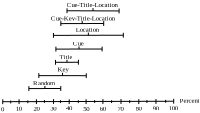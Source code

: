 <?xml version="1.0" encoding="UTF-8"?>
<dia:diagram xmlns:dia="http://www.lysator.liu.se/~alla/dia/">
  <dia:layer name="Background" visible="true" active="true">
    <dia:object type="Standard - Text" version="1" id="O0">
      <dia:attribute name="obj_pos">
        <dia:point val="4.951,0.439"/>
      </dia:attribute>
      <dia:attribute name="obj_bb">
        <dia:rectangle val="4.951,0.136;7.559,0.514"/>
      </dia:attribute>
      <dia:attribute name="text">
        <dia:composite type="text">
          <dia:attribute name="string">
            <dia:string>#Cue-Title-Location#</dia:string>
          </dia:attribute>
          <dia:attribute name="font">
            <dia:font family="Times New Roman" style="0" name="Times-Roman"/>
          </dia:attribute>
          <dia:attribute name="height">
            <dia:real val="0.423"/>
          </dia:attribute>
          <dia:attribute name="pos">
            <dia:point val="4.951,0.439"/>
          </dia:attribute>
          <dia:attribute name="color">
            <dia:color val="#000000"/>
          </dia:attribute>
          <dia:attribute name="alignment">
            <dia:enum val="0"/>
          </dia:attribute>
        </dia:composite>
      </dia:attribute>
      <dia:attribute name="valign">
        <dia:enum val="3"/>
      </dia:attribute>
    </dia:object>
    <dia:object type="Standard - Line" version="0" id="O1">
      <dia:attribute name="obj_pos">
        <dia:point val="4.975,0.624"/>
      </dia:attribute>
      <dia:attribute name="obj_bb">
        <dia:rectangle val="4.96,0.608;7.595,0.649"/>
      </dia:attribute>
      <dia:attribute name="conn_endpoints">
        <dia:point val="4.975,0.624"/>
        <dia:point val="7.58,0.634"/>
      </dia:attribute>
      <dia:attribute name="numcp">
        <dia:int val="1"/>
      </dia:attribute>
      <dia:attribute name="line_width">
        <dia:real val="0.03"/>
      </dia:attribute>
      <dia:connections>
        <dia:connection handle="0" to="O3" connection="0"/>
        <dia:connection handle="1" to="O2" connection="0"/>
      </dia:connections>
    </dia:object>
    <dia:object type="Standard - Line" version="0" id="O2">
      <dia:attribute name="obj_pos">
        <dia:point val="7.581,0.513"/>
      </dia:attribute>
      <dia:attribute name="obj_bb">
        <dia:rectangle val="7.563,0.498;7.596,0.77"/>
      </dia:attribute>
      <dia:attribute name="conn_endpoints">
        <dia:point val="7.581,0.513"/>
        <dia:point val="7.579,0.755"/>
      </dia:attribute>
      <dia:attribute name="numcp">
        <dia:int val="1"/>
      </dia:attribute>
      <dia:attribute name="line_width">
        <dia:real val="0.03"/>
      </dia:attribute>
    </dia:object>
    <dia:object type="Standard - Line" version="0" id="O3">
      <dia:attribute name="obj_pos">
        <dia:point val="4.977,0.503"/>
      </dia:attribute>
      <dia:attribute name="obj_bb">
        <dia:rectangle val="4.959,0.488;4.992,0.759"/>
      </dia:attribute>
      <dia:attribute name="conn_endpoints">
        <dia:point val="4.977,0.503"/>
        <dia:point val="4.974,0.744"/>
      </dia:attribute>
      <dia:attribute name="numcp">
        <dia:int val="1"/>
      </dia:attribute>
      <dia:attribute name="line_width">
        <dia:real val="0.03"/>
      </dia:attribute>
    </dia:object>
    <dia:object type="Standard - Line" version="0" id="O4">
      <dia:attribute name="obj_pos">
        <dia:point val="6.273,0.491"/>
      </dia:attribute>
      <dia:attribute name="obj_bb">
        <dia:rectangle val="6.257,0.475;6.293,0.644"/>
      </dia:attribute>
      <dia:attribute name="conn_endpoints">
        <dia:point val="6.273,0.491"/>
        <dia:point val="6.278,0.629"/>
      </dia:attribute>
      <dia:attribute name="numcp">
        <dia:int val="1"/>
      </dia:attribute>
      <dia:attribute name="line_width">
        <dia:real val="0.03"/>
      </dia:attribute>
      <dia:connections>
        <dia:connection handle="1" to="O1" connection="0"/>
      </dia:connections>
    </dia:object>
    <dia:object type="Standard - Line" version="0" id="O5">
      <dia:attribute name="obj_pos">
        <dia:point val="4.667,1.267"/>
      </dia:attribute>
      <dia:attribute name="obj_bb">
        <dia:rectangle val="4.652,1.246;6.824,1.282"/>
      </dia:attribute>
      <dia:attribute name="conn_endpoints">
        <dia:point val="4.667,1.267"/>
        <dia:point val="6.809,1.261"/>
      </dia:attribute>
      <dia:attribute name="numcp">
        <dia:int val="1"/>
      </dia:attribute>
      <dia:attribute name="line_width">
        <dia:real val="0.03"/>
      </dia:attribute>
      <dia:connections>
        <dia:connection handle="0" to="O7" connection="0"/>
        <dia:connection handle="1" to="O6" connection="0"/>
      </dia:connections>
    </dia:object>
    <dia:object type="Standard - Line" version="0" id="O6">
      <dia:attribute name="obj_pos">
        <dia:point val="6.811,1.14"/>
      </dia:attribute>
      <dia:attribute name="obj_bb">
        <dia:rectangle val="6.793,1.125;6.826,1.397"/>
      </dia:attribute>
      <dia:attribute name="conn_endpoints">
        <dia:point val="6.811,1.14"/>
        <dia:point val="6.808,1.382"/>
      </dia:attribute>
      <dia:attribute name="numcp">
        <dia:int val="1"/>
      </dia:attribute>
      <dia:attribute name="line_width">
        <dia:real val="0.03"/>
      </dia:attribute>
    </dia:object>
    <dia:object type="Standard - Line" version="0" id="O7">
      <dia:attribute name="obj_pos">
        <dia:point val="4.668,1.146"/>
      </dia:attribute>
      <dia:attribute name="obj_bb">
        <dia:rectangle val="4.651,1.131;4.683,1.403"/>
      </dia:attribute>
      <dia:attribute name="conn_endpoints">
        <dia:point val="4.668,1.146"/>
        <dia:point val="4.666,1.387"/>
      </dia:attribute>
      <dia:attribute name="numcp">
        <dia:int val="1"/>
      </dia:attribute>
      <dia:attribute name="line_width">
        <dia:real val="0.03"/>
      </dia:attribute>
    </dia:object>
    <dia:object type="Standard - Line" version="0" id="O8">
      <dia:attribute name="obj_pos">
        <dia:point val="5.732,1.133"/>
      </dia:attribute>
      <dia:attribute name="obj_bb">
        <dia:rectangle val="5.717,1.117;5.754,1.279"/>
      </dia:attribute>
      <dia:attribute name="conn_endpoints">
        <dia:point val="5.732,1.133"/>
        <dia:point val="5.738,1.264"/>
      </dia:attribute>
      <dia:attribute name="numcp">
        <dia:int val="1"/>
      </dia:attribute>
      <dia:attribute name="line_width">
        <dia:real val="0.03"/>
      </dia:attribute>
      <dia:connections>
        <dia:connection handle="1" to="O5" connection="0"/>
      </dia:connections>
    </dia:object>
    <dia:object type="Standard - Line" version="0" id="O9">
      <dia:attribute name="obj_pos">
        <dia:point val="4.298,1.855"/>
      </dia:attribute>
      <dia:attribute name="obj_bb">
        <dia:rectangle val="4.283,1.832;7.806,1.87"/>
      </dia:attribute>
      <dia:attribute name="conn_endpoints">
        <dia:point val="4.298,1.855"/>
        <dia:point val="7.791,1.847"/>
      </dia:attribute>
      <dia:attribute name="numcp">
        <dia:int val="1"/>
      </dia:attribute>
      <dia:attribute name="line_width">
        <dia:real val="0.03"/>
      </dia:attribute>
      <dia:connections>
        <dia:connection handle="0" to="O11" connection="0"/>
        <dia:connection handle="1" to="O10" connection="0"/>
      </dia:connections>
    </dia:object>
    <dia:object type="Standard - Line" version="0" id="O10">
      <dia:attribute name="obj_pos">
        <dia:point val="7.792,1.726"/>
      </dia:attribute>
      <dia:attribute name="obj_bb">
        <dia:rectangle val="7.774,1.711;7.807,1.983"/>
      </dia:attribute>
      <dia:attribute name="conn_endpoints">
        <dia:point val="7.792,1.726"/>
        <dia:point val="7.789,1.968"/>
      </dia:attribute>
      <dia:attribute name="numcp">
        <dia:int val="1"/>
      </dia:attribute>
      <dia:attribute name="line_width">
        <dia:real val="0.03"/>
      </dia:attribute>
    </dia:object>
    <dia:object type="Standard - Line" version="0" id="O11">
      <dia:attribute name="obj_pos">
        <dia:point val="4.299,1.735"/>
      </dia:attribute>
      <dia:attribute name="obj_bb">
        <dia:rectangle val="4.282,1.719;4.315,1.991"/>
      </dia:attribute>
      <dia:attribute name="conn_endpoints">
        <dia:point val="4.299,1.735"/>
        <dia:point val="4.297,1.976"/>
      </dia:attribute>
      <dia:attribute name="numcp">
        <dia:int val="1"/>
      </dia:attribute>
      <dia:attribute name="line_width">
        <dia:real val="0.03"/>
      </dia:attribute>
    </dia:object>
    <dia:object type="Standard - Line" version="0" id="O12">
      <dia:attribute name="obj_pos">
        <dia:point val="6.041,1.718"/>
      </dia:attribute>
      <dia:attribute name="obj_bb">
        <dia:rectangle val="6.026,1.702;6.06,1.866"/>
      </dia:attribute>
      <dia:attribute name="conn_endpoints">
        <dia:point val="6.041,1.718"/>
        <dia:point val="6.044,1.851"/>
      </dia:attribute>
      <dia:attribute name="numcp">
        <dia:int val="1"/>
      </dia:attribute>
      <dia:attribute name="line_width">
        <dia:real val="0.03"/>
      </dia:attribute>
      <dia:connections>
        <dia:connection handle="1" to="O9" connection="0"/>
      </dia:connections>
    </dia:object>
    <dia:object type="Standard - Line" version="0" id="O13">
      <dia:attribute name="obj_pos">
        <dia:point val="4.42,2.541"/>
      </dia:attribute>
      <dia:attribute name="obj_bb">
        <dia:rectangle val="4.405,2.522;6.745,2.556"/>
      </dia:attribute>
      <dia:attribute name="conn_endpoints">
        <dia:point val="4.42,2.541"/>
        <dia:point val="6.73,2.537"/>
      </dia:attribute>
      <dia:attribute name="numcp">
        <dia:int val="1"/>
      </dia:attribute>
      <dia:attribute name="line_width">
        <dia:real val="0.03"/>
      </dia:attribute>
      <dia:connections>
        <dia:connection handle="0" to="O15" connection="0"/>
        <dia:connection handle="1" to="O14" connection="0"/>
      </dia:connections>
    </dia:object>
    <dia:object type="Standard - Line" version="0" id="O14">
      <dia:attribute name="obj_pos">
        <dia:point val="6.731,2.416"/>
      </dia:attribute>
      <dia:attribute name="obj_bb">
        <dia:rectangle val="6.714,2.401;6.746,2.673"/>
      </dia:attribute>
      <dia:attribute name="conn_endpoints">
        <dia:point val="6.731,2.416"/>
        <dia:point val="6.729,2.658"/>
      </dia:attribute>
      <dia:attribute name="numcp">
        <dia:int val="1"/>
      </dia:attribute>
      <dia:attribute name="line_width">
        <dia:real val="0.03"/>
      </dia:attribute>
    </dia:object>
    <dia:object type="Standard - Line" version="0" id="O15">
      <dia:attribute name="obj_pos">
        <dia:point val="4.421,2.421"/>
      </dia:attribute>
      <dia:attribute name="obj_bb">
        <dia:rectangle val="4.403,2.405;4.436,2.677"/>
      </dia:attribute>
      <dia:attribute name="conn_endpoints">
        <dia:point val="4.421,2.421"/>
        <dia:point val="4.419,2.662"/>
      </dia:attribute>
      <dia:attribute name="numcp">
        <dia:int val="1"/>
      </dia:attribute>
      <dia:attribute name="line_width">
        <dia:real val="0.03"/>
      </dia:attribute>
    </dia:object>
    <dia:object type="Standard - Line" version="0" id="O16">
      <dia:attribute name="obj_pos">
        <dia:point val="5.574,2.41"/>
      </dia:attribute>
      <dia:attribute name="obj_bb">
        <dia:rectangle val="5.559,2.395;5.59,2.554"/>
      </dia:attribute>
      <dia:attribute name="conn_endpoints">
        <dia:point val="5.574,2.41"/>
        <dia:point val="5.575,2.539"/>
      </dia:attribute>
      <dia:attribute name="numcp">
        <dia:int val="1"/>
      </dia:attribute>
      <dia:attribute name="line_width">
        <dia:real val="0.03"/>
      </dia:attribute>
      <dia:connections>
        <dia:connection handle="1" to="O13" connection="0"/>
      </dia:connections>
    </dia:object>
    <dia:object type="Standard - Line" version="0" id="O17">
      <dia:attribute name="obj_pos">
        <dia:point val="4.4,3.203"/>
      </dia:attribute>
      <dia:attribute name="obj_bb">
        <dia:rectangle val="4.385,3.184;5.56,3.218"/>
      </dia:attribute>
      <dia:attribute name="conn_endpoints">
        <dia:point val="4.4,3.203"/>
        <dia:point val="5.545,3.199"/>
      </dia:attribute>
      <dia:attribute name="numcp">
        <dia:int val="1"/>
      </dia:attribute>
      <dia:attribute name="line_width">
        <dia:real val="0.03"/>
      </dia:attribute>
      <dia:connections>
        <dia:connection handle="0" to="O19" connection="0"/>
        <dia:connection handle="1" to="O18" connection="0"/>
      </dia:connections>
    </dia:object>
    <dia:object type="Standard - Line" version="0" id="O18">
      <dia:attribute name="obj_pos">
        <dia:point val="5.546,3.078"/>
      </dia:attribute>
      <dia:attribute name="obj_bb">
        <dia:rectangle val="5.529,3.063;5.561,3.335"/>
      </dia:attribute>
      <dia:attribute name="conn_endpoints">
        <dia:point val="5.546,3.078"/>
        <dia:point val="5.544,3.32"/>
      </dia:attribute>
      <dia:attribute name="numcp">
        <dia:int val="1"/>
      </dia:attribute>
      <dia:attribute name="line_width">
        <dia:real val="0.03"/>
      </dia:attribute>
    </dia:object>
    <dia:object type="Standard - Line" version="0" id="O19">
      <dia:attribute name="obj_pos">
        <dia:point val="4.401,3.082"/>
      </dia:attribute>
      <dia:attribute name="obj_bb">
        <dia:rectangle val="4.384,3.067;4.417,3.339"/>
      </dia:attribute>
      <dia:attribute name="conn_endpoints">
        <dia:point val="4.401,3.082"/>
        <dia:point val="4.399,3.324"/>
      </dia:attribute>
      <dia:attribute name="numcp">
        <dia:int val="1"/>
      </dia:attribute>
      <dia:attribute name="line_width">
        <dia:real val="0.03"/>
      </dia:attribute>
    </dia:object>
    <dia:object type="Standard - Line" version="0" id="O20">
      <dia:attribute name="obj_pos">
        <dia:point val="4.975,3.072"/>
      </dia:attribute>
      <dia:attribute name="obj_bb">
        <dia:rectangle val="4.957,3.056;4.991,3.216"/>
      </dia:attribute>
      <dia:attribute name="conn_endpoints">
        <dia:point val="4.975,3.072"/>
        <dia:point val="4.973,3.201"/>
      </dia:attribute>
      <dia:attribute name="numcp">
        <dia:int val="1"/>
      </dia:attribute>
      <dia:attribute name="line_width">
        <dia:real val="0.03"/>
      </dia:attribute>
      <dia:connections>
        <dia:connection handle="1" to="O17" connection="0"/>
      </dia:connections>
    </dia:object>
    <dia:object type="Standard - Line" version="0" id="O21">
      <dia:attribute name="obj_pos">
        <dia:point val="3.566,3.868"/>
      </dia:attribute>
      <dia:attribute name="obj_bb">
        <dia:rectangle val="3.551,3.853;5.953,3.885"/>
      </dia:attribute>
      <dia:attribute name="conn_endpoints">
        <dia:point val="3.566,3.868"/>
        <dia:point val="5.938,3.87"/>
      </dia:attribute>
      <dia:attribute name="numcp">
        <dia:int val="1"/>
      </dia:attribute>
      <dia:attribute name="line_width">
        <dia:real val="0.03"/>
      </dia:attribute>
      <dia:connections>
        <dia:connection handle="0" to="O23" connection="0"/>
        <dia:connection handle="1" to="O22" connection="0"/>
      </dia:connections>
    </dia:object>
    <dia:object type="Standard - Line" version="0" id="O22">
      <dia:attribute name="obj_pos">
        <dia:point val="5.939,3.75"/>
      </dia:attribute>
      <dia:attribute name="obj_bb">
        <dia:rectangle val="5.921,3.735;5.954,4.006"/>
      </dia:attribute>
      <dia:attribute name="conn_endpoints">
        <dia:point val="5.939,3.75"/>
        <dia:point val="5.937,3.991"/>
      </dia:attribute>
      <dia:attribute name="numcp">
        <dia:int val="1"/>
      </dia:attribute>
      <dia:attribute name="line_width">
        <dia:real val="0.03"/>
      </dia:attribute>
    </dia:object>
    <dia:object type="Standard - Line" version="0" id="O23">
      <dia:attribute name="obj_pos">
        <dia:point val="3.567,3.747"/>
      </dia:attribute>
      <dia:attribute name="obj_bb">
        <dia:rectangle val="3.55,3.732;3.582,4.004"/>
      </dia:attribute>
      <dia:attribute name="conn_endpoints">
        <dia:point val="3.567,3.747"/>
        <dia:point val="3.565,3.988"/>
      </dia:attribute>
      <dia:attribute name="numcp">
        <dia:int val="1"/>
      </dia:attribute>
      <dia:attribute name="line_width">
        <dia:real val="0.03"/>
      </dia:attribute>
    </dia:object>
    <dia:object type="Standard - Line" version="0" id="O24">
      <dia:attribute name="obj_pos">
        <dia:point val="4.753,3.723"/>
      </dia:attribute>
      <dia:attribute name="obj_bb">
        <dia:rectangle val="4.737,3.708;4.768,3.884"/>
      </dia:attribute>
      <dia:attribute name="conn_endpoints">
        <dia:point val="4.753,3.723"/>
        <dia:point val="4.752,3.869"/>
      </dia:attribute>
      <dia:attribute name="numcp">
        <dia:int val="1"/>
      </dia:attribute>
      <dia:attribute name="line_width">
        <dia:real val="0.03"/>
      </dia:attribute>
      <dia:connections>
        <dia:connection handle="1" to="O21" connection="0"/>
      </dia:connections>
    </dia:object>
    <dia:object type="Standard - Line" version="0" id="O25">
      <dia:attribute name="obj_pos">
        <dia:point val="3.069,4.515"/>
      </dia:attribute>
      <dia:attribute name="obj_bb">
        <dia:rectangle val="3.054,4.496;4.678,4.53"/>
      </dia:attribute>
      <dia:attribute name="conn_endpoints">
        <dia:point val="3.069,4.515"/>
        <dia:point val="4.663,4.511"/>
      </dia:attribute>
      <dia:attribute name="numcp">
        <dia:int val="1"/>
      </dia:attribute>
      <dia:attribute name="line_width">
        <dia:real val="0.03"/>
      </dia:attribute>
      <dia:connections>
        <dia:connection handle="0" to="O27" connection="0"/>
        <dia:connection handle="1" to="O26" connection="0"/>
      </dia:connections>
    </dia:object>
    <dia:object type="Standard - Line" version="0" id="O26">
      <dia:attribute name="obj_pos">
        <dia:point val="4.664,4.391"/>
      </dia:attribute>
      <dia:attribute name="obj_bb">
        <dia:rectangle val="4.647,4.375;4.68,4.647"/>
      </dia:attribute>
      <dia:attribute name="conn_endpoints">
        <dia:point val="4.664,4.391"/>
        <dia:point val="4.662,4.632"/>
      </dia:attribute>
      <dia:attribute name="numcp">
        <dia:int val="1"/>
      </dia:attribute>
      <dia:attribute name="line_width">
        <dia:real val="0.03"/>
      </dia:attribute>
    </dia:object>
    <dia:object type="Standard - Line" version="0" id="O27">
      <dia:attribute name="obj_pos">
        <dia:point val="3.07,4.395"/>
      </dia:attribute>
      <dia:attribute name="obj_bb">
        <dia:rectangle val="3.052,4.38;3.085,4.651"/>
      </dia:attribute>
      <dia:attribute name="conn_endpoints">
        <dia:point val="3.07,4.395"/>
        <dia:point val="3.067,4.636"/>
      </dia:attribute>
      <dia:attribute name="numcp">
        <dia:int val="1"/>
      </dia:attribute>
      <dia:attribute name="line_width">
        <dia:real val="0.03"/>
      </dia:attribute>
    </dia:object>
    <dia:object type="Standard - Line" version="0" id="O28">
      <dia:attribute name="obj_pos">
        <dia:point val="3.874,4.384"/>
      </dia:attribute>
      <dia:attribute name="obj_bb">
        <dia:rectangle val="3.85,4.368;3.89,4.529"/>
      </dia:attribute>
      <dia:attribute name="conn_endpoints">
        <dia:point val="3.874,4.384"/>
        <dia:point val="3.866,4.513"/>
      </dia:attribute>
      <dia:attribute name="numcp">
        <dia:int val="1"/>
      </dia:attribute>
      <dia:attribute name="line_width">
        <dia:real val="0.03"/>
      </dia:attribute>
      <dia:connections>
        <dia:connection handle="1" to="O25" connection="0"/>
      </dia:connections>
    </dia:object>
    <dia:object type="Standard - Line" version="0" id="O29">
      <dia:attribute name="obj_pos">
        <dia:point val="1.762,5.171"/>
      </dia:attribute>
      <dia:attribute name="obj_bb">
        <dia:rectangle val="1.747,5.134;10.325,5.186"/>
      </dia:attribute>
      <dia:attribute name="conn_endpoints">
        <dia:point val="1.762,5.171"/>
        <dia:point val="10.31,5.149"/>
      </dia:attribute>
      <dia:attribute name="numcp">
        <dia:int val="1"/>
      </dia:attribute>
      <dia:attribute name="line_width">
        <dia:real val="0.03"/>
      </dia:attribute>
      <dia:connections>
        <dia:connection handle="0" to="O30" connection="0"/>
        <dia:connection handle="1" to="O40" connection="0"/>
      </dia:connections>
    </dia:object>
    <dia:object type="Standard - Line" version="0" id="O30">
      <dia:attribute name="obj_pos">
        <dia:point val="1.763,5.05"/>
      </dia:attribute>
      <dia:attribute name="obj_bb">
        <dia:rectangle val="1.746,5.035;1.779,5.307"/>
      </dia:attribute>
      <dia:attribute name="conn_endpoints">
        <dia:point val="1.763,5.05"/>
        <dia:point val="1.761,5.292"/>
      </dia:attribute>
      <dia:attribute name="numcp">
        <dia:int val="1"/>
      </dia:attribute>
      <dia:attribute name="line_width">
        <dia:real val="0.03"/>
      </dia:attribute>
    </dia:object>
    <dia:object type="Standard - Line" version="0" id="O31">
      <dia:attribute name="obj_pos">
        <dia:point val="2.579,5.05"/>
      </dia:attribute>
      <dia:attribute name="obj_bb">
        <dia:rectangle val="2.562,5.035;2.595,5.306"/>
      </dia:attribute>
      <dia:attribute name="conn_endpoints">
        <dia:point val="2.579,5.05"/>
        <dia:point val="2.577,5.291"/>
      </dia:attribute>
      <dia:attribute name="numcp">
        <dia:int val="1"/>
      </dia:attribute>
      <dia:attribute name="line_width">
        <dia:real val="0.03"/>
      </dia:attribute>
    </dia:object>
    <dia:object type="Standard - Line" version="0" id="O32">
      <dia:attribute name="obj_pos">
        <dia:point val="3.447,5.05"/>
      </dia:attribute>
      <dia:attribute name="obj_bb">
        <dia:rectangle val="3.43,5.035;3.462,5.306"/>
      </dia:attribute>
      <dia:attribute name="conn_endpoints">
        <dia:point val="3.447,5.05"/>
        <dia:point val="3.445,5.291"/>
      </dia:attribute>
      <dia:attribute name="numcp">
        <dia:int val="1"/>
      </dia:attribute>
      <dia:attribute name="line_width">
        <dia:real val="0.03"/>
      </dia:attribute>
    </dia:object>
    <dia:object type="Standard - Line" version="0" id="O33">
      <dia:attribute name="obj_pos">
        <dia:point val="4.303,5.042"/>
      </dia:attribute>
      <dia:attribute name="obj_bb">
        <dia:rectangle val="4.285,5.027;4.318,5.299"/>
      </dia:attribute>
      <dia:attribute name="conn_endpoints">
        <dia:point val="4.303,5.042"/>
        <dia:point val="4.301,5.284"/>
      </dia:attribute>
      <dia:attribute name="numcp">
        <dia:int val="1"/>
      </dia:attribute>
      <dia:attribute name="line_width">
        <dia:real val="0.03"/>
      </dia:attribute>
    </dia:object>
    <dia:object type="Standard - Line" version="0" id="O34">
      <dia:attribute name="obj_pos">
        <dia:point val="5.086,5.049"/>
      </dia:attribute>
      <dia:attribute name="obj_bb">
        <dia:rectangle val="5.069,5.034;5.101,5.306"/>
      </dia:attribute>
      <dia:attribute name="conn_endpoints">
        <dia:point val="5.086,5.049"/>
        <dia:point val="5.084,5.291"/>
      </dia:attribute>
      <dia:attribute name="numcp">
        <dia:int val="1"/>
      </dia:attribute>
      <dia:attribute name="line_width">
        <dia:real val="0.03"/>
      </dia:attribute>
    </dia:object>
    <dia:object type="Standard - Line" version="0" id="O35">
      <dia:attribute name="obj_pos">
        <dia:point val="5.931,5.048"/>
      </dia:attribute>
      <dia:attribute name="obj_bb">
        <dia:rectangle val="5.913,5.033;5.946,5.305"/>
      </dia:attribute>
      <dia:attribute name="conn_endpoints">
        <dia:point val="5.931,5.048"/>
        <dia:point val="5.928,5.29"/>
      </dia:attribute>
      <dia:attribute name="numcp">
        <dia:int val="1"/>
      </dia:attribute>
      <dia:attribute name="line_width">
        <dia:real val="0.03"/>
      </dia:attribute>
    </dia:object>
    <dia:object type="Standard - Line" version="0" id="O36">
      <dia:attribute name="obj_pos">
        <dia:point val="6.772,5.043"/>
      </dia:attribute>
      <dia:attribute name="obj_bb">
        <dia:rectangle val="6.754,5.027;6.787,5.299"/>
      </dia:attribute>
      <dia:attribute name="conn_endpoints">
        <dia:point val="6.772,5.043"/>
        <dia:point val="6.769,5.284"/>
      </dia:attribute>
      <dia:attribute name="numcp">
        <dia:int val="1"/>
      </dia:attribute>
      <dia:attribute name="line_width">
        <dia:real val="0.03"/>
      </dia:attribute>
    </dia:object>
    <dia:object type="Standard - Line" version="0" id="O37">
      <dia:attribute name="obj_pos">
        <dia:point val="7.677,5.041"/>
      </dia:attribute>
      <dia:attribute name="obj_bb">
        <dia:rectangle val="7.659,5.026;7.692,5.298"/>
      </dia:attribute>
      <dia:attribute name="conn_endpoints">
        <dia:point val="7.677,5.041"/>
        <dia:point val="7.674,5.283"/>
      </dia:attribute>
      <dia:attribute name="numcp">
        <dia:int val="1"/>
      </dia:attribute>
      <dia:attribute name="line_width">
        <dia:real val="0.03"/>
      </dia:attribute>
    </dia:object>
    <dia:object type="Standard - Line" version="0" id="O38">
      <dia:attribute name="obj_pos">
        <dia:point val="8.566,5.048"/>
      </dia:attribute>
      <dia:attribute name="obj_bb">
        <dia:rectangle val="8.549,5.033;8.581,5.304"/>
      </dia:attribute>
      <dia:attribute name="conn_endpoints">
        <dia:point val="8.566,5.048"/>
        <dia:point val="8.564,5.289"/>
      </dia:attribute>
      <dia:attribute name="numcp">
        <dia:int val="1"/>
      </dia:attribute>
      <dia:attribute name="line_width">
        <dia:real val="0.03"/>
      </dia:attribute>
    </dia:object>
    <dia:object type="Standard - Line" version="0" id="O39">
      <dia:attribute name="obj_pos">
        <dia:point val="9.425,5.04"/>
      </dia:attribute>
      <dia:attribute name="obj_bb">
        <dia:rectangle val="9.407,5.025;9.44,5.297"/>
      </dia:attribute>
      <dia:attribute name="conn_endpoints">
        <dia:point val="9.425,5.04"/>
        <dia:point val="9.422,5.281"/>
      </dia:attribute>
      <dia:attribute name="numcp">
        <dia:int val="1"/>
      </dia:attribute>
      <dia:attribute name="line_width">
        <dia:real val="0.03"/>
      </dia:attribute>
    </dia:object>
    <dia:object type="Standard - Line" version="0" id="O40">
      <dia:attribute name="obj_pos">
        <dia:point val="10.311,5.028"/>
      </dia:attribute>
      <dia:attribute name="obj_bb">
        <dia:rectangle val="10.293,5.013;10.326,5.285"/>
      </dia:attribute>
      <dia:attribute name="conn_endpoints">
        <dia:point val="10.311,5.028"/>
        <dia:point val="10.308,5.27"/>
      </dia:attribute>
      <dia:attribute name="numcp">
        <dia:int val="1"/>
      </dia:attribute>
      <dia:attribute name="line_width">
        <dia:real val="0.03"/>
      </dia:attribute>
    </dia:object>
    <dia:object type="Standard - Line" version="0" id="O41">
      <dia:attribute name="obj_pos">
        <dia:point val="2.163,5.115"/>
      </dia:attribute>
      <dia:attribute name="obj_bb">
        <dia:rectangle val="2.145,5.1;2.179,5.272"/>
      </dia:attribute>
      <dia:attribute name="conn_endpoints">
        <dia:point val="2.163,5.115"/>
        <dia:point val="2.16,5.256"/>
      </dia:attribute>
      <dia:attribute name="numcp">
        <dia:int val="1"/>
      </dia:attribute>
      <dia:attribute name="line_width">
        <dia:real val="0.03"/>
      </dia:attribute>
    </dia:object>
    <dia:object type="Standard - Line" version="0" id="O42">
      <dia:attribute name="obj_pos">
        <dia:point val="3.017,5.105"/>
      </dia:attribute>
      <dia:attribute name="obj_bb">
        <dia:rectangle val="2.998,5.089;3.033,5.261"/>
      </dia:attribute>
      <dia:attribute name="conn_endpoints">
        <dia:point val="3.017,5.105"/>
        <dia:point val="3.014,5.246"/>
      </dia:attribute>
      <dia:attribute name="numcp">
        <dia:int val="1"/>
      </dia:attribute>
      <dia:attribute name="line_width">
        <dia:real val="0.03"/>
      </dia:attribute>
    </dia:object>
    <dia:object type="Standard - Line" version="0" id="O43">
      <dia:attribute name="obj_pos">
        <dia:point val="3.847,5.09"/>
      </dia:attribute>
      <dia:attribute name="obj_bb">
        <dia:rectangle val="3.828,5.074;3.862,5.246"/>
      </dia:attribute>
      <dia:attribute name="conn_endpoints">
        <dia:point val="3.847,5.09"/>
        <dia:point val="3.844,5.231"/>
      </dia:attribute>
      <dia:attribute name="numcp">
        <dia:int val="1"/>
      </dia:attribute>
      <dia:attribute name="line_width">
        <dia:real val="0.03"/>
      </dia:attribute>
    </dia:object>
    <dia:object type="Standard - Line" version="0" id="O44">
      <dia:attribute name="obj_pos">
        <dia:point val="4.654,5.097"/>
      </dia:attribute>
      <dia:attribute name="obj_bb">
        <dia:rectangle val="4.635,5.081;4.669,5.253"/>
      </dia:attribute>
      <dia:attribute name="conn_endpoints">
        <dia:point val="4.654,5.097"/>
        <dia:point val="4.651,5.238"/>
      </dia:attribute>
      <dia:attribute name="numcp">
        <dia:int val="1"/>
      </dia:attribute>
      <dia:attribute name="line_width">
        <dia:real val="0.03"/>
      </dia:attribute>
    </dia:object>
    <dia:object type="Standard - Line" version="0" id="O45">
      <dia:attribute name="obj_pos">
        <dia:point val="5.542,5.099"/>
      </dia:attribute>
      <dia:attribute name="obj_bb">
        <dia:rectangle val="5.523,5.084;5.557,5.256"/>
      </dia:attribute>
      <dia:attribute name="conn_endpoints">
        <dia:point val="5.542,5.099"/>
        <dia:point val="5.539,5.241"/>
      </dia:attribute>
      <dia:attribute name="numcp">
        <dia:int val="1"/>
      </dia:attribute>
      <dia:attribute name="line_width">
        <dia:real val="0.03"/>
      </dia:attribute>
    </dia:object>
    <dia:object type="Standard - Line" version="0" id="O46">
      <dia:attribute name="obj_pos">
        <dia:point val="6.359,5.093"/>
      </dia:attribute>
      <dia:attribute name="obj_bb">
        <dia:rectangle val="6.34,5.078;6.374,5.25"/>
      </dia:attribute>
      <dia:attribute name="conn_endpoints">
        <dia:point val="6.359,5.093"/>
        <dia:point val="6.355,5.234"/>
      </dia:attribute>
      <dia:attribute name="numcp">
        <dia:int val="1"/>
      </dia:attribute>
      <dia:attribute name="line_width">
        <dia:real val="0.03"/>
      </dia:attribute>
    </dia:object>
    <dia:object type="Standard - Line" version="0" id="O47">
      <dia:attribute name="obj_pos">
        <dia:point val="7.206,5.096"/>
      </dia:attribute>
      <dia:attribute name="obj_bb">
        <dia:rectangle val="7.188,5.08;7.222,5.252"/>
      </dia:attribute>
      <dia:attribute name="conn_endpoints">
        <dia:point val="7.206,5.096"/>
        <dia:point val="7.203,5.237"/>
      </dia:attribute>
      <dia:attribute name="numcp">
        <dia:int val="1"/>
      </dia:attribute>
      <dia:attribute name="line_width">
        <dia:real val="0.03"/>
      </dia:attribute>
    </dia:object>
    <dia:object type="Standard - Line" version="0" id="O48">
      <dia:attribute name="obj_pos">
        <dia:point val="8.11,5.098"/>
      </dia:attribute>
      <dia:attribute name="obj_bb">
        <dia:rectangle val="8.092,5.083;8.126,5.255"/>
      </dia:attribute>
      <dia:attribute name="conn_endpoints">
        <dia:point val="8.11,5.098"/>
        <dia:point val="8.107,5.24"/>
      </dia:attribute>
      <dia:attribute name="numcp">
        <dia:int val="1"/>
      </dia:attribute>
      <dia:attribute name="line_width">
        <dia:real val="0.03"/>
      </dia:attribute>
    </dia:object>
    <dia:object type="Standard - Line" version="0" id="O49">
      <dia:attribute name="obj_pos">
        <dia:point val="8.971,5.092"/>
      </dia:attribute>
      <dia:attribute name="obj_bb">
        <dia:rectangle val="8.953,5.077;8.987,5.249"/>
      </dia:attribute>
      <dia:attribute name="conn_endpoints">
        <dia:point val="8.971,5.092"/>
        <dia:point val="8.968,5.234"/>
      </dia:attribute>
      <dia:attribute name="numcp">
        <dia:int val="1"/>
      </dia:attribute>
      <dia:attribute name="line_width">
        <dia:real val="0.03"/>
      </dia:attribute>
    </dia:object>
    <dia:object type="Standard - Line" version="0" id="O50">
      <dia:attribute name="obj_pos">
        <dia:point val="9.91,5.08"/>
      </dia:attribute>
      <dia:attribute name="obj_bb">
        <dia:rectangle val="9.891,5.065;9.926,5.237"/>
      </dia:attribute>
      <dia:attribute name="conn_endpoints">
        <dia:point val="9.91,5.08"/>
        <dia:point val="9.907,5.222"/>
      </dia:attribute>
      <dia:attribute name="numcp">
        <dia:int val="1"/>
      </dia:attribute>
      <dia:attribute name="line_width">
        <dia:real val="0.03"/>
      </dia:attribute>
    </dia:object>
    <dia:object type="Standard - Text" version="1" id="O51">
      <dia:attribute name="obj_pos">
        <dia:point val="4.166,1.106"/>
      </dia:attribute>
      <dia:attribute name="obj_bb">
        <dia:rectangle val="4.166,0.803;7.451,1.181"/>
      </dia:attribute>
      <dia:attribute name="text">
        <dia:composite type="text">
          <dia:attribute name="string">
            <dia:string>#Cue-Key-Title-Location#</dia:string>
          </dia:attribute>
          <dia:attribute name="font">
            <dia:font family="Times New Roman" style="0" name="Times-Roman"/>
          </dia:attribute>
          <dia:attribute name="height">
            <dia:real val="0.423"/>
          </dia:attribute>
          <dia:attribute name="pos">
            <dia:point val="4.166,1.106"/>
          </dia:attribute>
          <dia:attribute name="color">
            <dia:color val="#000000"/>
          </dia:attribute>
          <dia:attribute name="alignment">
            <dia:enum val="0"/>
          </dia:attribute>
        </dia:composite>
      </dia:attribute>
      <dia:attribute name="valign">
        <dia:enum val="3"/>
      </dia:attribute>
    </dia:object>
    <dia:object type="Standard - Text" version="1" id="O52">
      <dia:attribute name="obj_pos">
        <dia:point val="5.415,1.676"/>
      </dia:attribute>
      <dia:attribute name="obj_bb">
        <dia:rectangle val="5.415,1.374;6.623,1.751"/>
      </dia:attribute>
      <dia:attribute name="text">
        <dia:composite type="text">
          <dia:attribute name="string">
            <dia:string>#Location#</dia:string>
          </dia:attribute>
          <dia:attribute name="font">
            <dia:font family="Times New Roman" style="0" name="Times-Roman"/>
          </dia:attribute>
          <dia:attribute name="height">
            <dia:real val="0.423"/>
          </dia:attribute>
          <dia:attribute name="pos">
            <dia:point val="5.415,1.676"/>
          </dia:attribute>
          <dia:attribute name="color">
            <dia:color val="#000000"/>
          </dia:attribute>
          <dia:attribute name="alignment">
            <dia:enum val="0"/>
          </dia:attribute>
        </dia:composite>
      </dia:attribute>
      <dia:attribute name="valign">
        <dia:enum val="3"/>
      </dia:attribute>
    </dia:object>
    <dia:object type="Standard - Text" version="1" id="O53">
      <dia:attribute name="obj_pos">
        <dia:point val="5.257,2.362"/>
      </dia:attribute>
      <dia:attribute name="obj_bb">
        <dia:rectangle val="5.257,2.06;5.802,2.437"/>
      </dia:attribute>
      <dia:attribute name="text">
        <dia:composite type="text">
          <dia:attribute name="string">
            <dia:string>#Cue#</dia:string>
          </dia:attribute>
          <dia:attribute name="font">
            <dia:font family="Times New Roman" style="0" name="Times-Roman"/>
          </dia:attribute>
          <dia:attribute name="height">
            <dia:real val="0.423"/>
          </dia:attribute>
          <dia:attribute name="pos">
            <dia:point val="5.257,2.362"/>
          </dia:attribute>
          <dia:attribute name="color">
            <dia:color val="#000000"/>
          </dia:attribute>
          <dia:attribute name="alignment">
            <dia:enum val="0"/>
          </dia:attribute>
        </dia:composite>
      </dia:attribute>
      <dia:attribute name="valign">
        <dia:enum val="3"/>
      </dia:attribute>
    </dia:object>
    <dia:object type="Standard - Text" version="1" id="O54">
      <dia:attribute name="obj_pos">
        <dia:point val="4.598,3.049"/>
      </dia:attribute>
      <dia:attribute name="obj_bb">
        <dia:rectangle val="4.598,2.746;5.228,3.124"/>
      </dia:attribute>
      <dia:attribute name="text">
        <dia:composite type="text">
          <dia:attribute name="string">
            <dia:string>#Title#</dia:string>
          </dia:attribute>
          <dia:attribute name="font">
            <dia:font family="Times New Roman" style="0" name="Times-Roman"/>
          </dia:attribute>
          <dia:attribute name="height">
            <dia:real val="0.423"/>
          </dia:attribute>
          <dia:attribute name="pos">
            <dia:point val="4.598,3.049"/>
          </dia:attribute>
          <dia:attribute name="color">
            <dia:color val="#000000"/>
          </dia:attribute>
          <dia:attribute name="alignment">
            <dia:enum val="0"/>
          </dia:attribute>
        </dia:composite>
      </dia:attribute>
      <dia:attribute name="valign">
        <dia:enum val="3"/>
      </dia:attribute>
    </dia:object>
    <dia:object type="Standard - Text" version="1" id="O55">
      <dia:attribute name="obj_pos">
        <dia:point val="4.498,3.658"/>
      </dia:attribute>
      <dia:attribute name="obj_bb">
        <dia:rectangle val="4.498,3.355;5.063,3.733"/>
      </dia:attribute>
      <dia:attribute name="text">
        <dia:composite type="text">
          <dia:attribute name="string">
            <dia:string>#Key#</dia:string>
          </dia:attribute>
          <dia:attribute name="font">
            <dia:font family="Times New Roman" style="0" name="Times-Roman"/>
          </dia:attribute>
          <dia:attribute name="height">
            <dia:real val="0.423"/>
          </dia:attribute>
          <dia:attribute name="pos">
            <dia:point val="4.498,3.658"/>
          </dia:attribute>
          <dia:attribute name="color">
            <dia:color val="#000000"/>
          </dia:attribute>
          <dia:attribute name="alignment">
            <dia:enum val="0"/>
          </dia:attribute>
        </dia:composite>
      </dia:attribute>
      <dia:attribute name="valign">
        <dia:enum val="3"/>
      </dia:attribute>
    </dia:object>
    <dia:object type="Standard - Text" version="1" id="O56">
      <dia:attribute name="obj_pos">
        <dia:point val="3.279,4.344"/>
      </dia:attribute>
      <dia:attribute name="obj_bb">
        <dia:rectangle val="3.279,4.042;4.427,4.419"/>
      </dia:attribute>
      <dia:attribute name="text">
        <dia:composite type="text">
          <dia:attribute name="string">
            <dia:string>#Random#</dia:string>
          </dia:attribute>
          <dia:attribute name="font">
            <dia:font family="Times New Roman" style="0" name="Times-Roman"/>
          </dia:attribute>
          <dia:attribute name="height">
            <dia:real val="0.423"/>
          </dia:attribute>
          <dia:attribute name="pos">
            <dia:point val="3.279,4.344"/>
          </dia:attribute>
          <dia:attribute name="color">
            <dia:color val="#000000"/>
          </dia:attribute>
          <dia:attribute name="alignment">
            <dia:enum val="0"/>
          </dia:attribute>
        </dia:composite>
      </dia:attribute>
      <dia:attribute name="valign">
        <dia:enum val="3"/>
      </dia:attribute>
    </dia:object>
    <dia:object type="Standard - Text" version="1" id="O57">
      <dia:attribute name="obj_pos">
        <dia:point val="10.6,5.225"/>
      </dia:attribute>
      <dia:attribute name="obj_bb">
        <dia:rectangle val="10.6,4.923;11.615,5.3"/>
      </dia:attribute>
      <dia:attribute name="text">
        <dia:composite type="text">
          <dia:attribute name="string">
            <dia:string>#Percent#</dia:string>
          </dia:attribute>
          <dia:attribute name="font">
            <dia:font family="Times New Roman" style="0" name="Times-Roman"/>
          </dia:attribute>
          <dia:attribute name="height">
            <dia:real val="0.423"/>
          </dia:attribute>
          <dia:attribute name="pos">
            <dia:point val="10.6,5.225"/>
          </dia:attribute>
          <dia:attribute name="color">
            <dia:color val="#000000"/>
          </dia:attribute>
          <dia:attribute name="alignment">
            <dia:enum val="0"/>
          </dia:attribute>
        </dia:composite>
      </dia:attribute>
      <dia:attribute name="valign">
        <dia:enum val="3"/>
      </dia:attribute>
    </dia:object>
    <dia:object type="Standard - Text" version="1" id="O58">
      <dia:attribute name="obj_pos">
        <dia:point val="1.675,5.646"/>
      </dia:attribute>
      <dia:attribute name="obj_bb">
        <dia:rectangle val="1.675,5.343;1.845,5.721"/>
      </dia:attribute>
      <dia:attribute name="text">
        <dia:composite type="text">
          <dia:attribute name="string">
            <dia:string>#0#</dia:string>
          </dia:attribute>
          <dia:attribute name="font">
            <dia:font family="Times New Roman" style="0" name="Times-Roman"/>
          </dia:attribute>
          <dia:attribute name="height">
            <dia:real val="0.423"/>
          </dia:attribute>
          <dia:attribute name="pos">
            <dia:point val="1.675,5.646"/>
          </dia:attribute>
          <dia:attribute name="color">
            <dia:color val="#000000"/>
          </dia:attribute>
          <dia:attribute name="alignment">
            <dia:enum val="0"/>
          </dia:attribute>
        </dia:composite>
      </dia:attribute>
      <dia:attribute name="valign">
        <dia:enum val="3"/>
      </dia:attribute>
    </dia:object>
    <dia:object type="Standard - Text" version="1" id="O59">
      <dia:attribute name="obj_pos">
        <dia:point val="2.411,5.619"/>
      </dia:attribute>
      <dia:attribute name="obj_bb">
        <dia:rectangle val="2.411,5.316;2.751,5.694"/>
      </dia:attribute>
      <dia:attribute name="text">
        <dia:composite type="text">
          <dia:attribute name="string">
            <dia:string>#10#</dia:string>
          </dia:attribute>
          <dia:attribute name="font">
            <dia:font family="Times New Roman" style="0" name="Times-Roman"/>
          </dia:attribute>
          <dia:attribute name="height">
            <dia:real val="0.423"/>
          </dia:attribute>
          <dia:attribute name="pos">
            <dia:point val="2.411,5.619"/>
          </dia:attribute>
          <dia:attribute name="color">
            <dia:color val="#000000"/>
          </dia:attribute>
          <dia:attribute name="alignment">
            <dia:enum val="0"/>
          </dia:attribute>
        </dia:composite>
      </dia:attribute>
      <dia:attribute name="valign">
        <dia:enum val="3"/>
      </dia:attribute>
    </dia:object>
    <dia:object type="Standard - Text" version="1" id="O60">
      <dia:attribute name="obj_pos">
        <dia:point val="3.297,5.619"/>
      </dia:attribute>
      <dia:attribute name="obj_bb">
        <dia:rectangle val="3.297,5.316;3.637,5.694"/>
      </dia:attribute>
      <dia:attribute name="text">
        <dia:composite type="text">
          <dia:attribute name="string">
            <dia:string>#20#</dia:string>
          </dia:attribute>
          <dia:attribute name="font">
            <dia:font family="Times New Roman" style="0" name="Times-Roman"/>
          </dia:attribute>
          <dia:attribute name="height">
            <dia:real val="0.423"/>
          </dia:attribute>
          <dia:attribute name="pos">
            <dia:point val="3.297,5.619"/>
          </dia:attribute>
          <dia:attribute name="color">
            <dia:color val="#000000"/>
          </dia:attribute>
          <dia:attribute name="alignment">
            <dia:enum val="0"/>
          </dia:attribute>
        </dia:composite>
      </dia:attribute>
      <dia:attribute name="valign">
        <dia:enum val="3"/>
      </dia:attribute>
    </dia:object>
    <dia:object type="Standard - Text" version="1" id="O61">
      <dia:attribute name="obj_pos">
        <dia:point val="4.139,5.613"/>
      </dia:attribute>
      <dia:attribute name="obj_bb">
        <dia:rectangle val="4.139,5.311;4.479,5.688"/>
      </dia:attribute>
      <dia:attribute name="text">
        <dia:composite type="text">
          <dia:attribute name="string">
            <dia:string>#30#</dia:string>
          </dia:attribute>
          <dia:attribute name="font">
            <dia:font family="Times New Roman" style="0" name="Times-Roman"/>
          </dia:attribute>
          <dia:attribute name="height">
            <dia:real val="0.423"/>
          </dia:attribute>
          <dia:attribute name="pos">
            <dia:point val="4.139,5.613"/>
          </dia:attribute>
          <dia:attribute name="color">
            <dia:color val="#000000"/>
          </dia:attribute>
          <dia:attribute name="alignment">
            <dia:enum val="0"/>
          </dia:attribute>
        </dia:composite>
      </dia:attribute>
      <dia:attribute name="valign">
        <dia:enum val="3"/>
      </dia:attribute>
    </dia:object>
    <dia:object type="Standard - Text" version="1" id="O62">
      <dia:attribute name="obj_pos">
        <dia:point val="4.927,5.594"/>
      </dia:attribute>
      <dia:attribute name="obj_bb">
        <dia:rectangle val="4.927,5.292;5.267,5.669"/>
      </dia:attribute>
      <dia:attribute name="text">
        <dia:composite type="text">
          <dia:attribute name="string">
            <dia:string>#40#</dia:string>
          </dia:attribute>
          <dia:attribute name="font">
            <dia:font family="Times New Roman" style="0" name="Times-Roman"/>
          </dia:attribute>
          <dia:attribute name="height">
            <dia:real val="0.423"/>
          </dia:attribute>
          <dia:attribute name="pos">
            <dia:point val="4.927,5.594"/>
          </dia:attribute>
          <dia:attribute name="color">
            <dia:color val="#000000"/>
          </dia:attribute>
          <dia:attribute name="alignment">
            <dia:enum val="0"/>
          </dia:attribute>
        </dia:composite>
      </dia:attribute>
      <dia:attribute name="valign">
        <dia:enum val="3"/>
      </dia:attribute>
    </dia:object>
    <dia:object type="Standard - Text" version="1" id="O63">
      <dia:attribute name="obj_pos">
        <dia:point val="5.783,5.63"/>
      </dia:attribute>
      <dia:attribute name="obj_bb">
        <dia:rectangle val="5.783,5.327;6.123,5.705"/>
      </dia:attribute>
      <dia:attribute name="text">
        <dia:composite type="text">
          <dia:attribute name="string">
            <dia:string>#50#</dia:string>
          </dia:attribute>
          <dia:attribute name="font">
            <dia:font family="Times New Roman" style="0" name="Times-Roman"/>
          </dia:attribute>
          <dia:attribute name="height">
            <dia:real val="0.423"/>
          </dia:attribute>
          <dia:attribute name="pos">
            <dia:point val="5.783,5.63"/>
          </dia:attribute>
          <dia:attribute name="color">
            <dia:color val="#000000"/>
          </dia:attribute>
          <dia:attribute name="alignment">
            <dia:enum val="0"/>
          </dia:attribute>
        </dia:composite>
      </dia:attribute>
      <dia:attribute name="valign">
        <dia:enum val="3"/>
      </dia:attribute>
    </dia:object>
    <dia:object type="Standard - Text" version="1" id="O64">
      <dia:attribute name="obj_pos">
        <dia:point val="6.612,5.624"/>
      </dia:attribute>
      <dia:attribute name="obj_bb">
        <dia:rectangle val="6.612,5.322;6.952,5.699"/>
      </dia:attribute>
      <dia:attribute name="text">
        <dia:composite type="text">
          <dia:attribute name="string">
            <dia:string>#60#</dia:string>
          </dia:attribute>
          <dia:attribute name="font">
            <dia:font family="Times New Roman" style="0" name="Times-Roman"/>
          </dia:attribute>
          <dia:attribute name="height">
            <dia:real val="0.423"/>
          </dia:attribute>
          <dia:attribute name="pos">
            <dia:point val="6.612,5.624"/>
          </dia:attribute>
          <dia:attribute name="color">
            <dia:color val="#000000"/>
          </dia:attribute>
          <dia:attribute name="alignment">
            <dia:enum val="0"/>
          </dia:attribute>
        </dia:composite>
      </dia:attribute>
      <dia:attribute name="valign">
        <dia:enum val="3"/>
      </dia:attribute>
    </dia:object>
    <dia:object type="Standard - Text" version="1" id="O65">
      <dia:attribute name="obj_pos">
        <dia:point val="7.495,5.619"/>
      </dia:attribute>
      <dia:attribute name="obj_bb">
        <dia:rectangle val="7.495,5.316;7.835,5.694"/>
      </dia:attribute>
      <dia:attribute name="text">
        <dia:composite type="text">
          <dia:attribute name="string">
            <dia:string>#70#</dia:string>
          </dia:attribute>
          <dia:attribute name="font">
            <dia:font family="Times New Roman" style="0" name="Times-Roman"/>
          </dia:attribute>
          <dia:attribute name="height">
            <dia:real val="0.423"/>
          </dia:attribute>
          <dia:attribute name="pos">
            <dia:point val="7.495,5.619"/>
          </dia:attribute>
          <dia:attribute name="color">
            <dia:color val="#000000"/>
          </dia:attribute>
          <dia:attribute name="alignment">
            <dia:enum val="0"/>
          </dia:attribute>
        </dia:composite>
      </dia:attribute>
      <dia:attribute name="valign">
        <dia:enum val="3"/>
      </dia:attribute>
    </dia:object>
    <dia:object type="Standard - Text" version="1" id="O66">
      <dia:attribute name="obj_pos">
        <dia:point val="8.406,5.613"/>
      </dia:attribute>
      <dia:attribute name="obj_bb">
        <dia:rectangle val="8.406,5.311;8.746,5.688"/>
      </dia:attribute>
      <dia:attribute name="text">
        <dia:composite type="text">
          <dia:attribute name="string">
            <dia:string>#80#</dia:string>
          </dia:attribute>
          <dia:attribute name="font">
            <dia:font family="Times New Roman" style="0" name="Times-Roman"/>
          </dia:attribute>
          <dia:attribute name="height">
            <dia:real val="0.423"/>
          </dia:attribute>
          <dia:attribute name="pos">
            <dia:point val="8.406,5.613"/>
          </dia:attribute>
          <dia:attribute name="color">
            <dia:color val="#000000"/>
          </dia:attribute>
          <dia:attribute name="alignment">
            <dia:enum val="0"/>
          </dia:attribute>
        </dia:composite>
      </dia:attribute>
      <dia:attribute name="valign">
        <dia:enum val="3"/>
      </dia:attribute>
    </dia:object>
    <dia:object type="Standard - Text" version="1" id="O67">
      <dia:attribute name="obj_pos">
        <dia:point val="9.262,5.608"/>
      </dia:attribute>
      <dia:attribute name="obj_bb">
        <dia:rectangle val="9.262,5.305;9.602,5.683"/>
      </dia:attribute>
      <dia:attribute name="text">
        <dia:composite type="text">
          <dia:attribute name="string">
            <dia:string>#90#</dia:string>
          </dia:attribute>
          <dia:attribute name="font">
            <dia:font family="Times New Roman" style="0" name="Times-Roman"/>
          </dia:attribute>
          <dia:attribute name="height">
            <dia:real val="0.423"/>
          </dia:attribute>
          <dia:attribute name="pos">
            <dia:point val="9.262,5.608"/>
          </dia:attribute>
          <dia:attribute name="color">
            <dia:color val="#000000"/>
          </dia:attribute>
          <dia:attribute name="alignment">
            <dia:enum val="0"/>
          </dia:attribute>
        </dia:composite>
      </dia:attribute>
      <dia:attribute name="valign">
        <dia:enum val="3"/>
      </dia:attribute>
    </dia:object>
    <dia:object type="Standard - Text" version="1" id="O68">
      <dia:attribute name="obj_pos">
        <dia:point val="10.063,5.602"/>
      </dia:attribute>
      <dia:attribute name="obj_bb">
        <dia:rectangle val="10.063,5.3;10.573,5.677"/>
      </dia:attribute>
      <dia:attribute name="text">
        <dia:composite type="text">
          <dia:attribute name="string">
            <dia:string>#100#</dia:string>
          </dia:attribute>
          <dia:attribute name="font">
            <dia:font family="Times New Roman" style="0" name="Times-Roman"/>
          </dia:attribute>
          <dia:attribute name="height">
            <dia:real val="0.423"/>
          </dia:attribute>
          <dia:attribute name="pos">
            <dia:point val="10.063,5.602"/>
          </dia:attribute>
          <dia:attribute name="color">
            <dia:color val="#000000"/>
          </dia:attribute>
          <dia:attribute name="alignment">
            <dia:enum val="0"/>
          </dia:attribute>
        </dia:composite>
      </dia:attribute>
      <dia:attribute name="valign">
        <dia:enum val="3"/>
      </dia:attribute>
    </dia:object>
  </dia:layer>
</dia:diagram>
